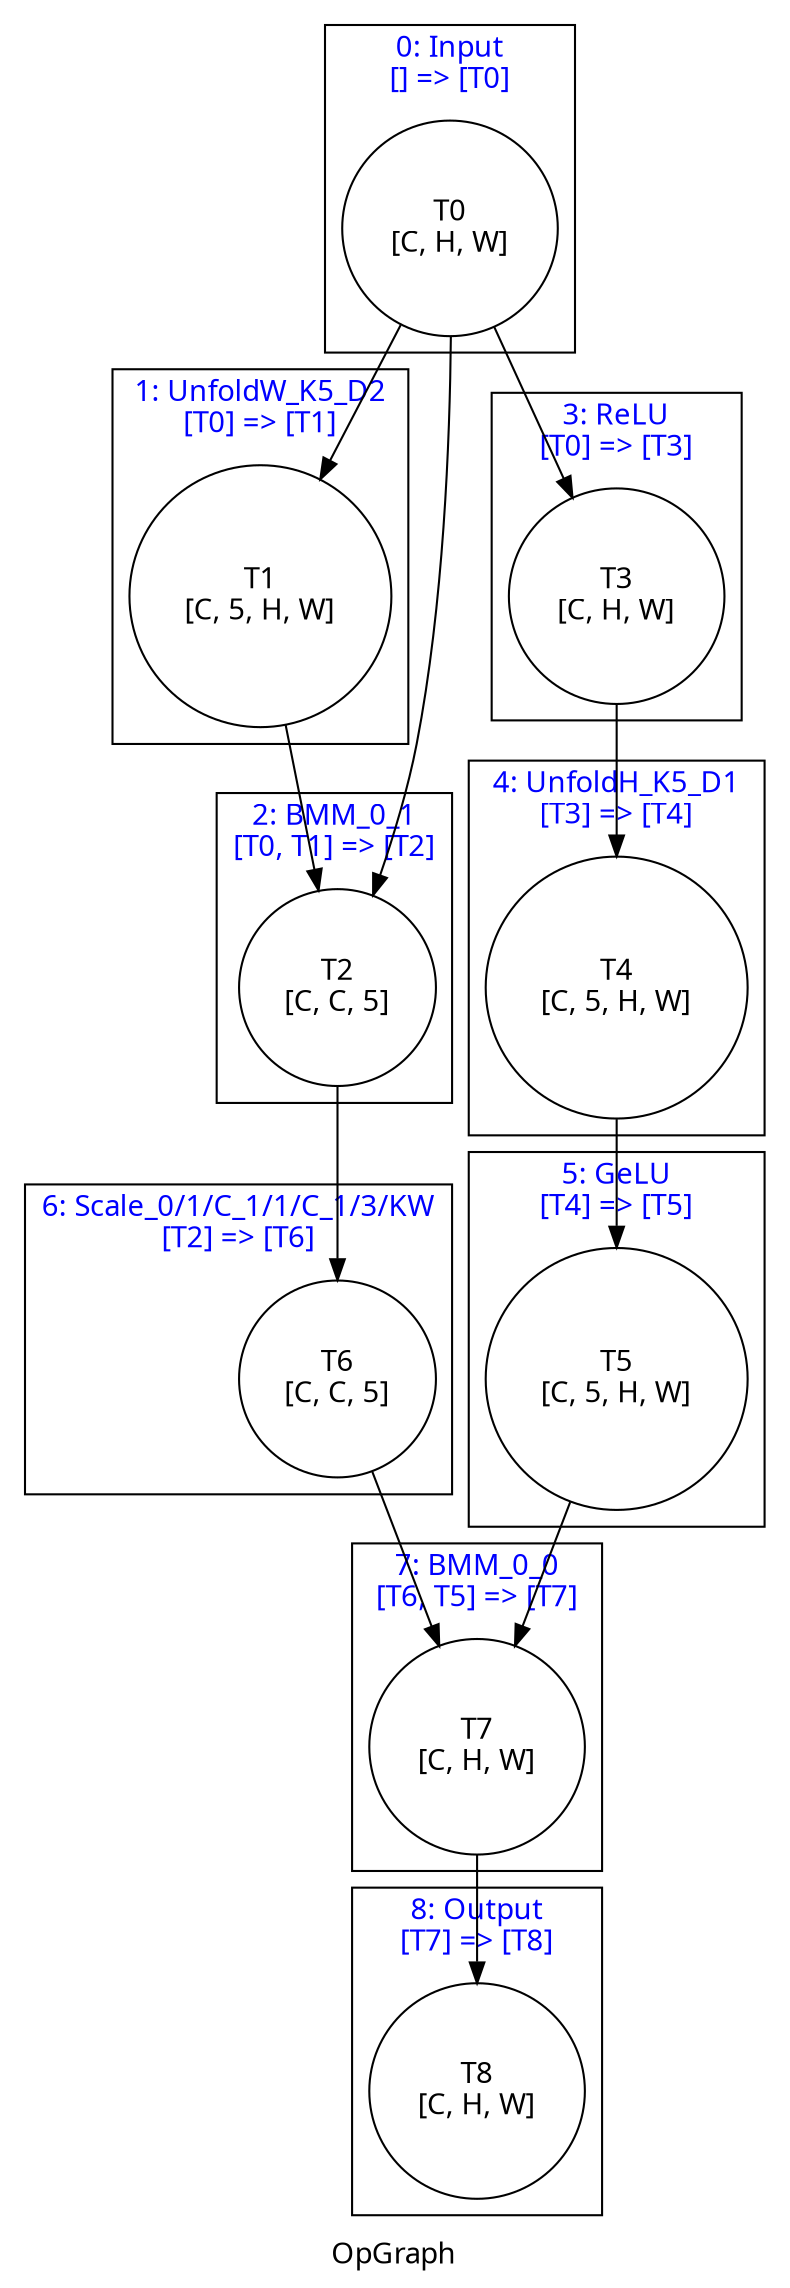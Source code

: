 digraph OpGraph {
    label = "OpGraph"
    fontname = "Graphik";
    subgraph tensors {
        node [shape = circle, color = black, fontname = "Graphik"]
        t_0; t_1; t_2; t_3; t_4; t_5; t_6; t_7; t_8; 
    }
    subgraph cluster_0 {
        fontcolor = blue;
        label = "0: Input\n[] => [T0]";
        t_0 [label = "T0\n[C, H, W]"];
    }
    subgraph cluster_1 {
        fontcolor = blue;
        label = "1: UnfoldW_K5_D2\n[T0] => [T1]";
        t_1 [label = "T1\n[C, 5, H, W]"];
    }
    subgraph cluster_2 {
        fontcolor = blue;
        label = "2: BMM_0_1\n[T0, T1] => [T2]";
        t_2 [label = "T2\n[C, C, 5]"];
    }
    subgraph cluster_3 {
        fontcolor = blue;
        label = "3: ReLU\n[T0] => [T3]";
        t_3 [label = "T3\n[C, H, W]"];
    }
    subgraph cluster_4 {
        fontcolor = blue;
        label = "4: UnfoldH_K5_D1\n[T3] => [T4]";
        t_4 [label = "T4\n[C, 5, H, W]"];
    }
    subgraph cluster_5 {
        fontcolor = blue;
        label = "5: GeLU\n[T4] => [T5]";
        t_5 [label = "T5\n[C, 5, H, W]"];
    }
    subgraph cluster_6 {
        fontcolor = blue;
        label = "6: Scale_0/1/C_1/1/C_1/3/KW\n[T2] => [T6]";
        t_6 [label = "T6\n[C, C, 5]"];
    }
    subgraph cluster_7 {
        fontcolor = blue;
        label = "7: BMM_0_0\n[T6, T5] => [T7]";
        t_7 [label = "T7\n[C, H, W]"];
    }
    subgraph cluster_8 {
        fontcolor = blue;
        label = "8: Output\n[T7] => [T8]";
        t_8 [label = "T8\n[C, H, W]"];
    }
    t_0 -> t_1;
    t_0 -> t_2;
    t_0 -> t_3;
    t_1 -> t_2;
    t_2 -> t_6;
    t_3 -> t_4;
    t_4 -> t_5;
    t_5 -> t_7;
    t_6 -> t_7;
    t_7 -> t_8;
}

